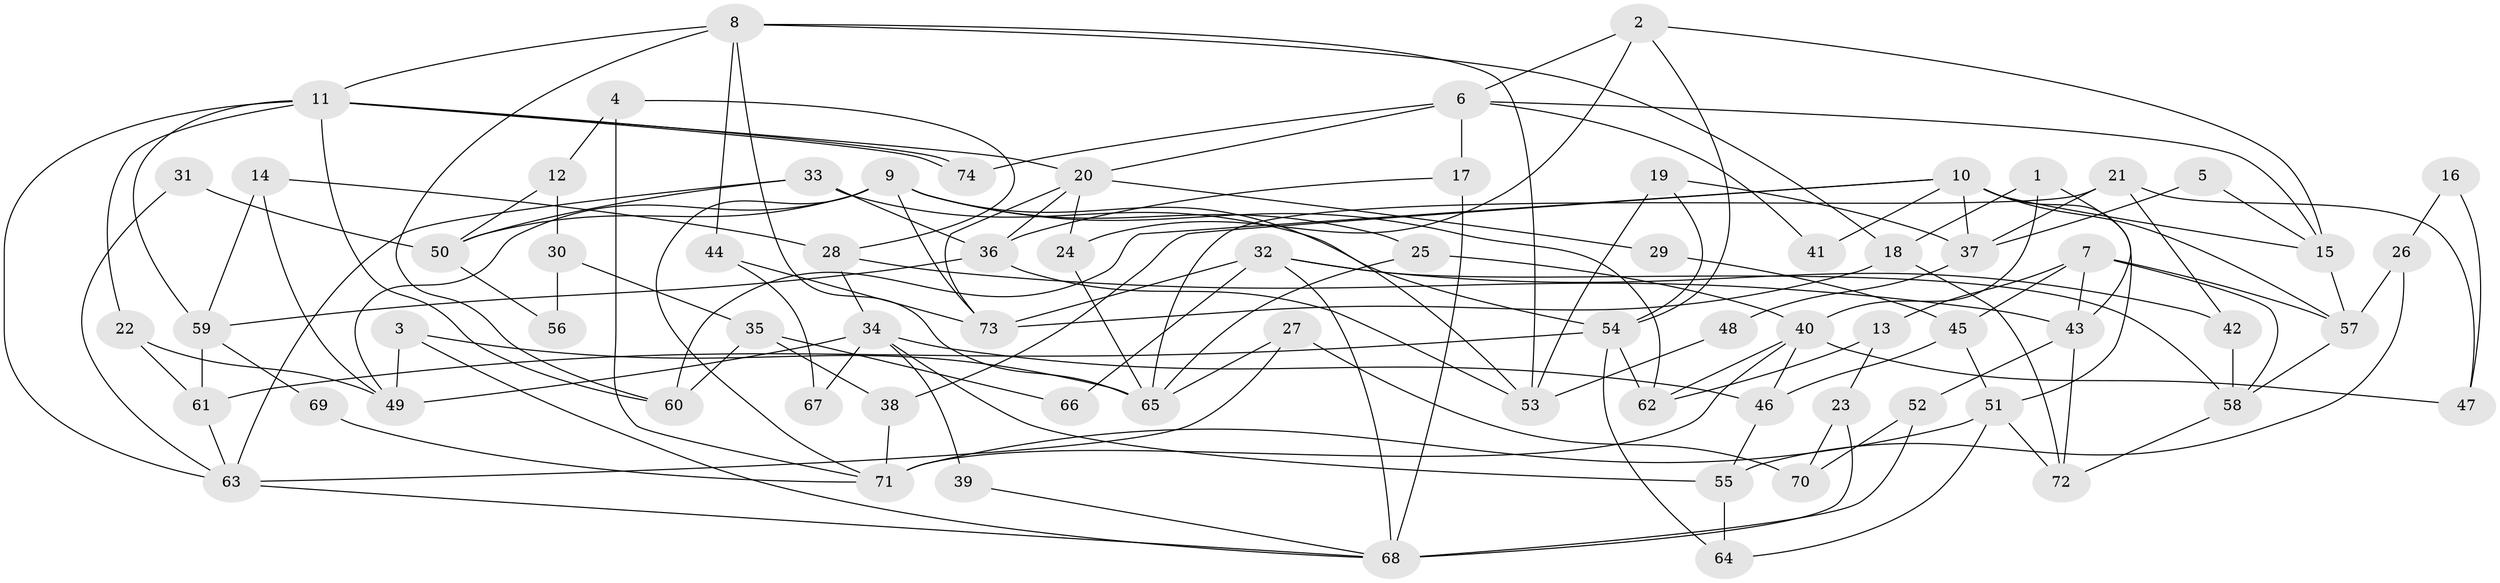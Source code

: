 // coarse degree distribution, {10: 0.06896551724137931, 5: 0.13793103448275862, 6: 0.06896551724137931, 8: 0.13793103448275862, 1: 0.034482758620689655, 14: 0.034482758620689655, 9: 0.034482758620689655, 11: 0.034482758620689655, 3: 0.20689655172413793, 7: 0.034482758620689655, 4: 0.06896551724137931, 2: 0.13793103448275862}
// Generated by graph-tools (version 1.1) at 2025/18/03/04/25 18:18:42]
// undirected, 74 vertices, 148 edges
graph export_dot {
graph [start="1"]
  node [color=gray90,style=filled];
  1;
  2;
  3;
  4;
  5;
  6;
  7;
  8;
  9;
  10;
  11;
  12;
  13;
  14;
  15;
  16;
  17;
  18;
  19;
  20;
  21;
  22;
  23;
  24;
  25;
  26;
  27;
  28;
  29;
  30;
  31;
  32;
  33;
  34;
  35;
  36;
  37;
  38;
  39;
  40;
  41;
  42;
  43;
  44;
  45;
  46;
  47;
  48;
  49;
  50;
  51;
  52;
  53;
  54;
  55;
  56;
  57;
  58;
  59;
  60;
  61;
  62;
  63;
  64;
  65;
  66;
  67;
  68;
  69;
  70;
  71;
  72;
  73;
  74;
  1 -- 18;
  1 -- 40;
  1 -- 43;
  2 -- 54;
  2 -- 15;
  2 -- 6;
  2 -- 24;
  3 -- 65;
  3 -- 49;
  3 -- 68;
  4 -- 71;
  4 -- 28;
  4 -- 12;
  5 -- 37;
  5 -- 15;
  6 -- 17;
  6 -- 15;
  6 -- 20;
  6 -- 41;
  6 -- 74;
  7 -- 43;
  7 -- 58;
  7 -- 13;
  7 -- 45;
  7 -- 57;
  8 -- 11;
  8 -- 65;
  8 -- 18;
  8 -- 44;
  8 -- 53;
  8 -- 60;
  9 -- 73;
  9 -- 53;
  9 -- 25;
  9 -- 49;
  9 -- 50;
  9 -- 62;
  9 -- 71;
  10 -- 15;
  10 -- 51;
  10 -- 37;
  10 -- 38;
  10 -- 41;
  10 -- 57;
  10 -- 60;
  11 -- 60;
  11 -- 74;
  11 -- 74;
  11 -- 20;
  11 -- 22;
  11 -- 59;
  11 -- 63;
  12 -- 50;
  12 -- 30;
  13 -- 62;
  13 -- 23;
  14 -- 49;
  14 -- 59;
  14 -- 28;
  15 -- 57;
  16 -- 47;
  16 -- 26;
  17 -- 68;
  17 -- 36;
  18 -- 72;
  18 -- 73;
  19 -- 53;
  19 -- 54;
  19 -- 37;
  20 -- 24;
  20 -- 29;
  20 -- 36;
  20 -- 73;
  21 -- 37;
  21 -- 65;
  21 -- 42;
  21 -- 47;
  22 -- 61;
  22 -- 49;
  23 -- 68;
  23 -- 70;
  24 -- 65;
  25 -- 65;
  25 -- 40;
  26 -- 57;
  26 -- 55;
  27 -- 70;
  27 -- 63;
  27 -- 65;
  28 -- 43;
  28 -- 34;
  29 -- 45;
  30 -- 35;
  30 -- 56;
  31 -- 63;
  31 -- 50;
  32 -- 42;
  32 -- 73;
  32 -- 58;
  32 -- 66;
  32 -- 68;
  33 -- 36;
  33 -- 63;
  33 -- 50;
  33 -- 54;
  34 -- 49;
  34 -- 39;
  34 -- 46;
  34 -- 55;
  34 -- 67;
  35 -- 38;
  35 -- 60;
  35 -- 66;
  36 -- 59;
  36 -- 53;
  37 -- 48;
  38 -- 71;
  39 -- 68;
  40 -- 71;
  40 -- 46;
  40 -- 47;
  40 -- 62;
  42 -- 58;
  43 -- 72;
  43 -- 52;
  44 -- 73;
  44 -- 67;
  45 -- 46;
  45 -- 51;
  46 -- 55;
  48 -- 53;
  50 -- 56;
  51 -- 64;
  51 -- 71;
  51 -- 72;
  52 -- 68;
  52 -- 70;
  54 -- 62;
  54 -- 61;
  54 -- 64;
  55 -- 64;
  57 -- 58;
  58 -- 72;
  59 -- 61;
  59 -- 69;
  61 -- 63;
  63 -- 68;
  69 -- 71;
}
